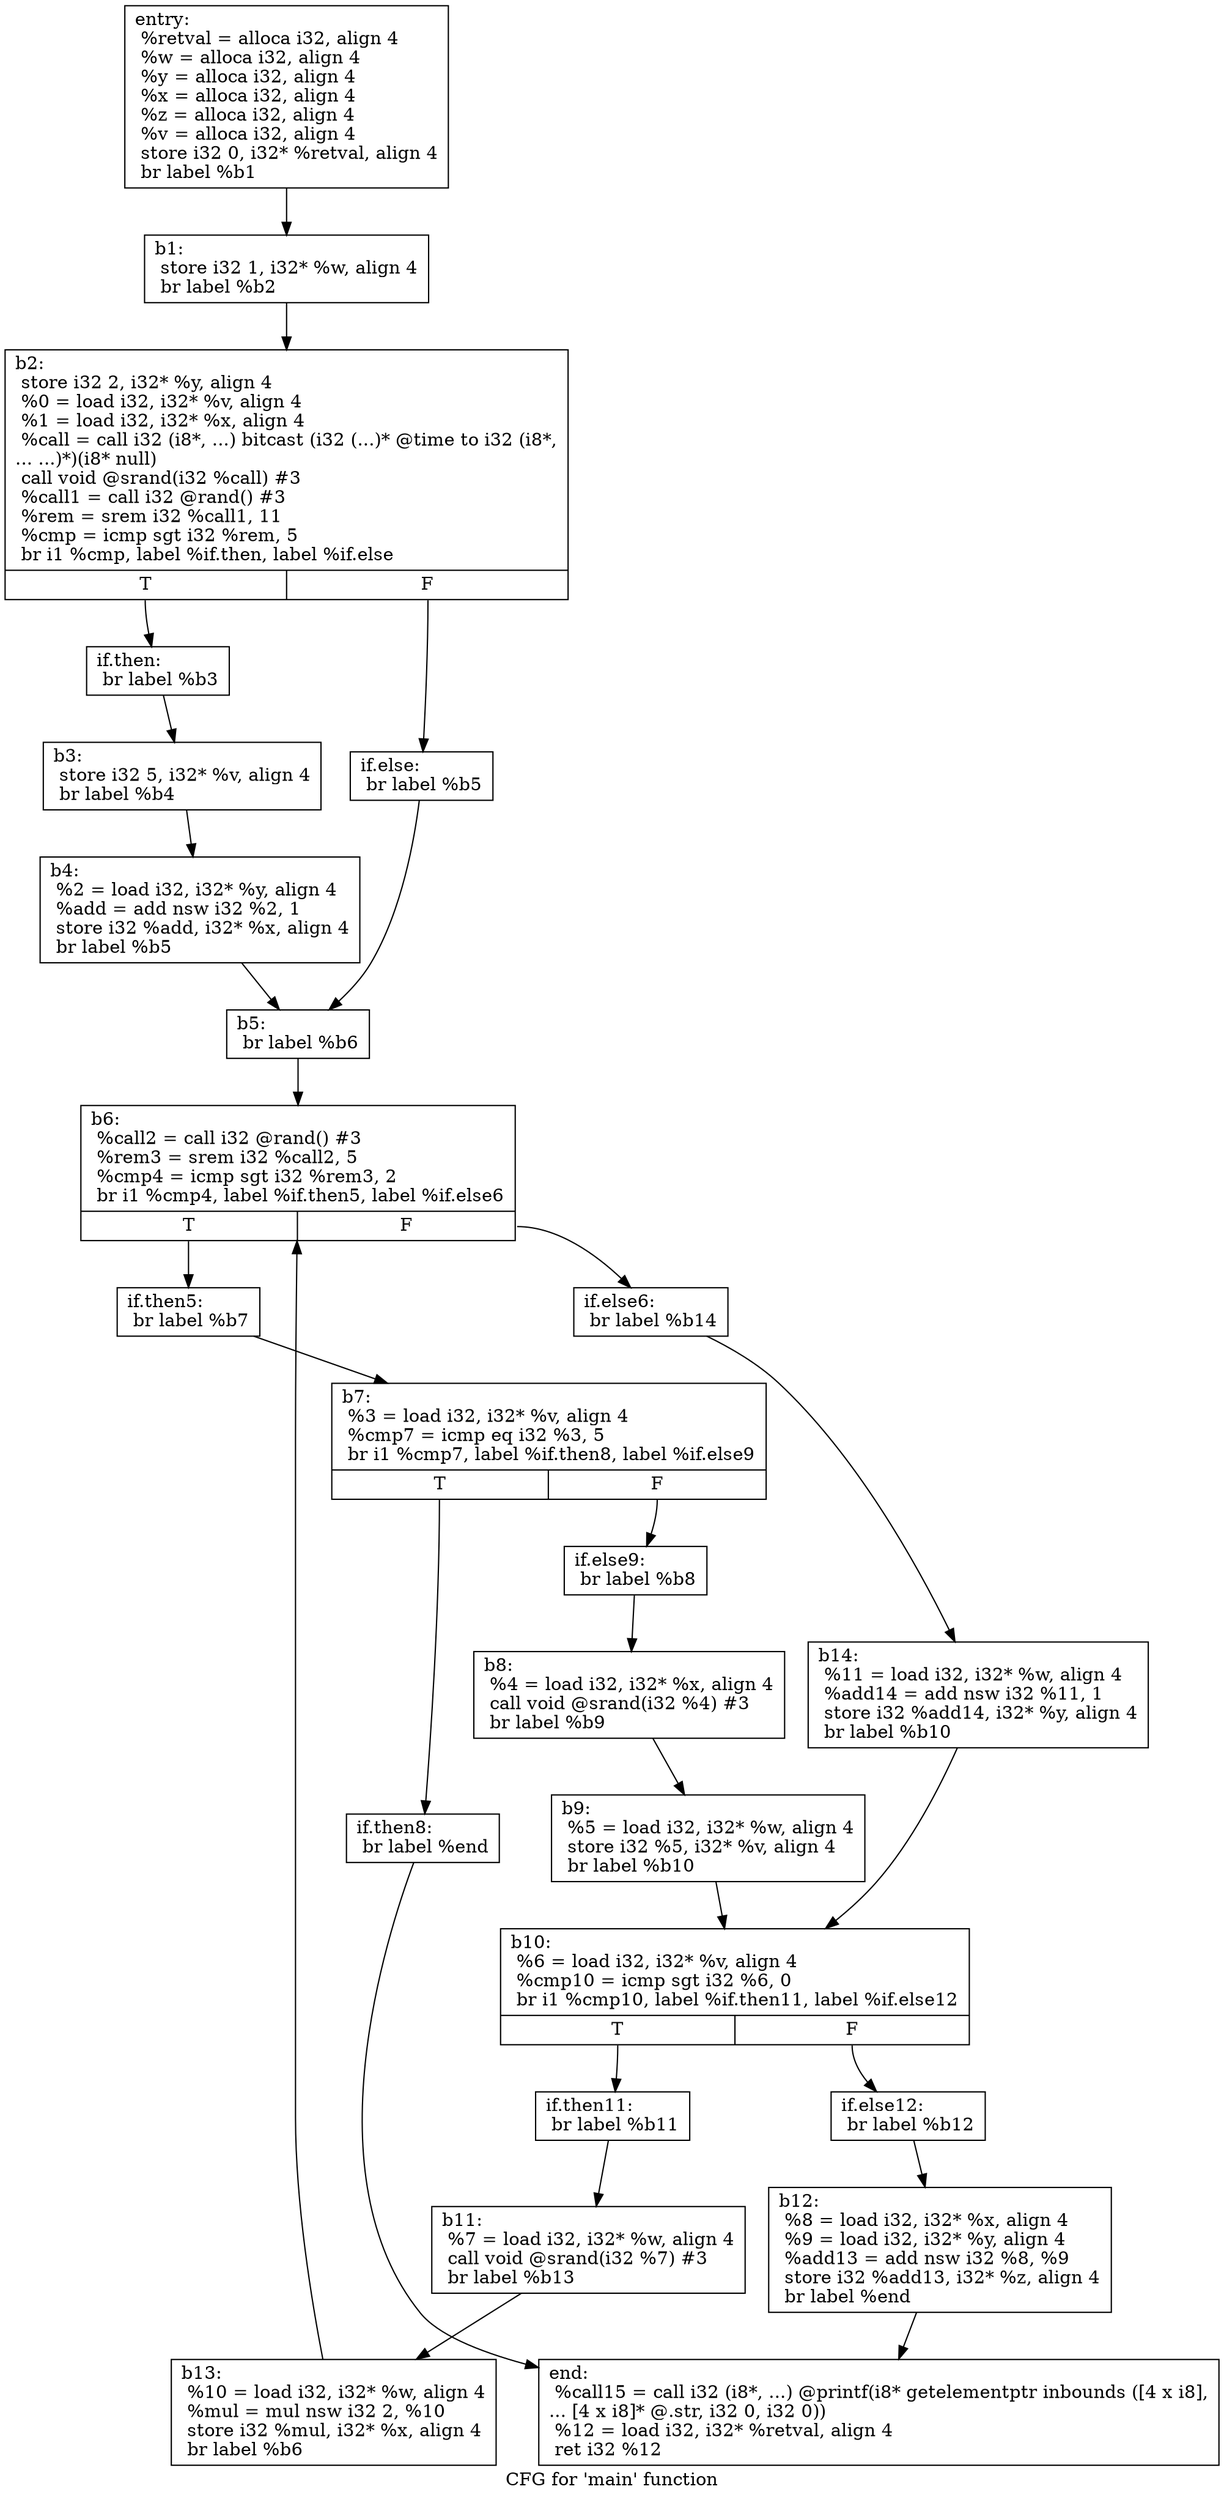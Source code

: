 digraph "CFG for 'main' function" {
	label="CFG for 'main' function";

	Node0x7ae6770 [shape=record,label="{entry:\l  %retval = alloca i32, align 4\l  %w = alloca i32, align 4\l  %y = alloca i32, align 4\l  %x = alloca i32, align 4\l  %z = alloca i32, align 4\l  %v = alloca i32, align 4\l  store i32 0, i32* %retval, align 4\l  br label %b1\l}"];
	Node0x7ae6770 -> Node0x7ae67c0;
	Node0x7ae67c0 [shape=record,label="{b1:                                               \l  store i32 1, i32* %w, align 4\l  br label %b2\l}"];
	Node0x7ae67c0 -> Node0x7ae6810;
	Node0x7ae6810 [shape=record,label="{b2:                                               \l  store i32 2, i32* %y, align 4\l  %0 = load i32, i32* %v, align 4\l  %1 = load i32, i32* %x, align 4\l  %call = call i32 (i8*, ...) bitcast (i32 (...)* @time to i32 (i8*,\l... ...)*)(i8* null)\l  call void @srand(i32 %call) #3\l  %call1 = call i32 @rand() #3\l  %rem = srem i32 %call1, 11\l  %cmp = icmp sgt i32 %rem, 5\l  br i1 %cmp, label %if.then, label %if.else\l|{<s0>T|<s1>F}}"];
	Node0x7ae6810:s0 -> Node0x7ae6860;
	Node0x7ae6810:s1 -> Node0x7ae68b0;
	Node0x7ae6860 [shape=record,label="{if.then:                                          \l  br label %b3\l}"];
	Node0x7ae6860 -> Node0x7ae6900;
	Node0x7ae68b0 [shape=record,label="{if.else:                                          \l  br label %b5\l}"];
	Node0x7ae68b0 -> Node0x7ae4dd0;
	Node0x7ae6900 [shape=record,label="{b3:                                               \l  store i32 5, i32* %v, align 4\l  br label %b4\l}"];
	Node0x7ae6900 -> Node0x7ae4d80;
	Node0x7ae4d80 [shape=record,label="{b4:                                               \l  %2 = load i32, i32* %y, align 4\l  %add = add nsw i32 %2, 1\l  store i32 %add, i32* %x, align 4\l  br label %b5\l}"];
	Node0x7ae4d80 -> Node0x7ae4dd0;
	Node0x7ae4dd0 [shape=record,label="{b5:                                               \l  br label %b6\l}"];
	Node0x7ae4dd0 -> Node0x7ae4e20;
	Node0x7ae4e20 [shape=record,label="{b6:                                               \l  %call2 = call i32 @rand() #3\l  %rem3 = srem i32 %call2, 5\l  %cmp4 = icmp sgt i32 %rem3, 2\l  br i1 %cmp4, label %if.then5, label %if.else6\l|{<s0>T|<s1>F}}"];
	Node0x7ae4e20:s0 -> Node0x7ae4e70;
	Node0x7ae4e20:s1 -> Node0x7ae4ec0;
	Node0x7ae4e70 [shape=record,label="{if.then5:                                         \l  br label %b7\l}"];
	Node0x7ae4e70 -> Node0x7ae4f10;
	Node0x7ae4ec0 [shape=record,label="{if.else6:                                         \l  br label %b14\l}"];
	Node0x7ae4ec0 -> Node0x7ae53d0;
	Node0x7ae4f10 [shape=record,label="{b7:                                               \l  %3 = load i32, i32* %v, align 4\l  %cmp7 = icmp eq i32 %3, 5\l  br i1 %cmp7, label %if.then8, label %if.else9\l|{<s0>T|<s1>F}}"];
	Node0x7ae4f10:s0 -> Node0x7ae50b0;
	Node0x7ae4f10:s1 -> Node0x7ae5100;
	Node0x7ae50b0 [shape=record,label="{if.then8:                                         \l  br label %end\l}"];
	Node0x7ae50b0 -> Node0x7ae5420;
	Node0x7ae5100 [shape=record,label="{if.else9:                                         \l  br label %b8\l}"];
	Node0x7ae5100 -> Node0x7ae5150;
	Node0x7ae5150 [shape=record,label="{b8:                                               \l  %4 = load i32, i32* %x, align 4\l  call void @srand(i32 %4) #3\l  br label %b9\l}"];
	Node0x7ae5150 -> Node0x7ae51a0;
	Node0x7ae51a0 [shape=record,label="{b9:                                               \l  %5 = load i32, i32* %w, align 4\l  store i32 %5, i32* %v, align 4\l  br label %b10\l}"];
	Node0x7ae51a0 -> Node0x7ae51f0;
	Node0x7ae51f0 [shape=record,label="{b10:                                              \l  %6 = load i32, i32* %v, align 4\l  %cmp10 = icmp sgt i32 %6, 0\l  br i1 %cmp10, label %if.then11, label %if.else12\l|{<s0>T|<s1>F}}"];
	Node0x7ae51f0:s0 -> Node0x7ae5240;
	Node0x7ae51f0:s1 -> Node0x7ae5290;
	Node0x7ae5240 [shape=record,label="{if.then11:                                        \l  br label %b11\l}"];
	Node0x7ae5240 -> Node0x7ae52e0;
	Node0x7ae5290 [shape=record,label="{if.else12:                                        \l  br label %b12\l}"];
	Node0x7ae5290 -> Node0x7ae5330;
	Node0x7ae52e0 [shape=record,label="{b11:                                              \l  %7 = load i32, i32* %w, align 4\l  call void @srand(i32 %7) #3\l  br label %b13\l}"];
	Node0x7ae52e0 -> Node0x7ae5380;
	Node0x7ae5330 [shape=record,label="{b12:                                              \l  %8 = load i32, i32* %x, align 4\l  %9 = load i32, i32* %y, align 4\l  %add13 = add nsw i32 %8, %9\l  store i32 %add13, i32* %z, align 4\l  br label %end\l}"];
	Node0x7ae5330 -> Node0x7ae5420;
	Node0x7ae5380 [shape=record,label="{b13:                                              \l  %10 = load i32, i32* %w, align 4\l  %mul = mul nsw i32 2, %10\l  store i32 %mul, i32* %x, align 4\l  br label %b6\l}"];
	Node0x7ae5380 -> Node0x7ae4e20;
	Node0x7ae53d0 [shape=record,label="{b14:                                              \l  %11 = load i32, i32* %w, align 4\l  %add14 = add nsw i32 %11, 1\l  store i32 %add14, i32* %y, align 4\l  br label %b10\l}"];
	Node0x7ae53d0 -> Node0x7ae51f0;
	Node0x7ae5420 [shape=record,label="{end:                                              \l  %call15 = call i32 (i8*, ...) @printf(i8* getelementptr inbounds ([4 x i8],\l... [4 x i8]* @.str, i32 0, i32 0))\l  %12 = load i32, i32* %retval, align 4\l  ret i32 %12\l}"];
}
